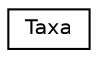 digraph "Graphical Class Hierarchy"
{
 // LATEX_PDF_SIZE
  edge [fontname="Helvetica",fontsize="10",labelfontname="Helvetica",labelfontsize="10"];
  node [fontname="Helvetica",fontsize="10",shape=record];
  rankdir="LR";
  Node0 [label="Taxa",height=0.2,width=0.4,color="black", fillcolor="white", style="filled",URL="$class_taxa.html",tooltip="Padrão para codificação de taxas."];
}
